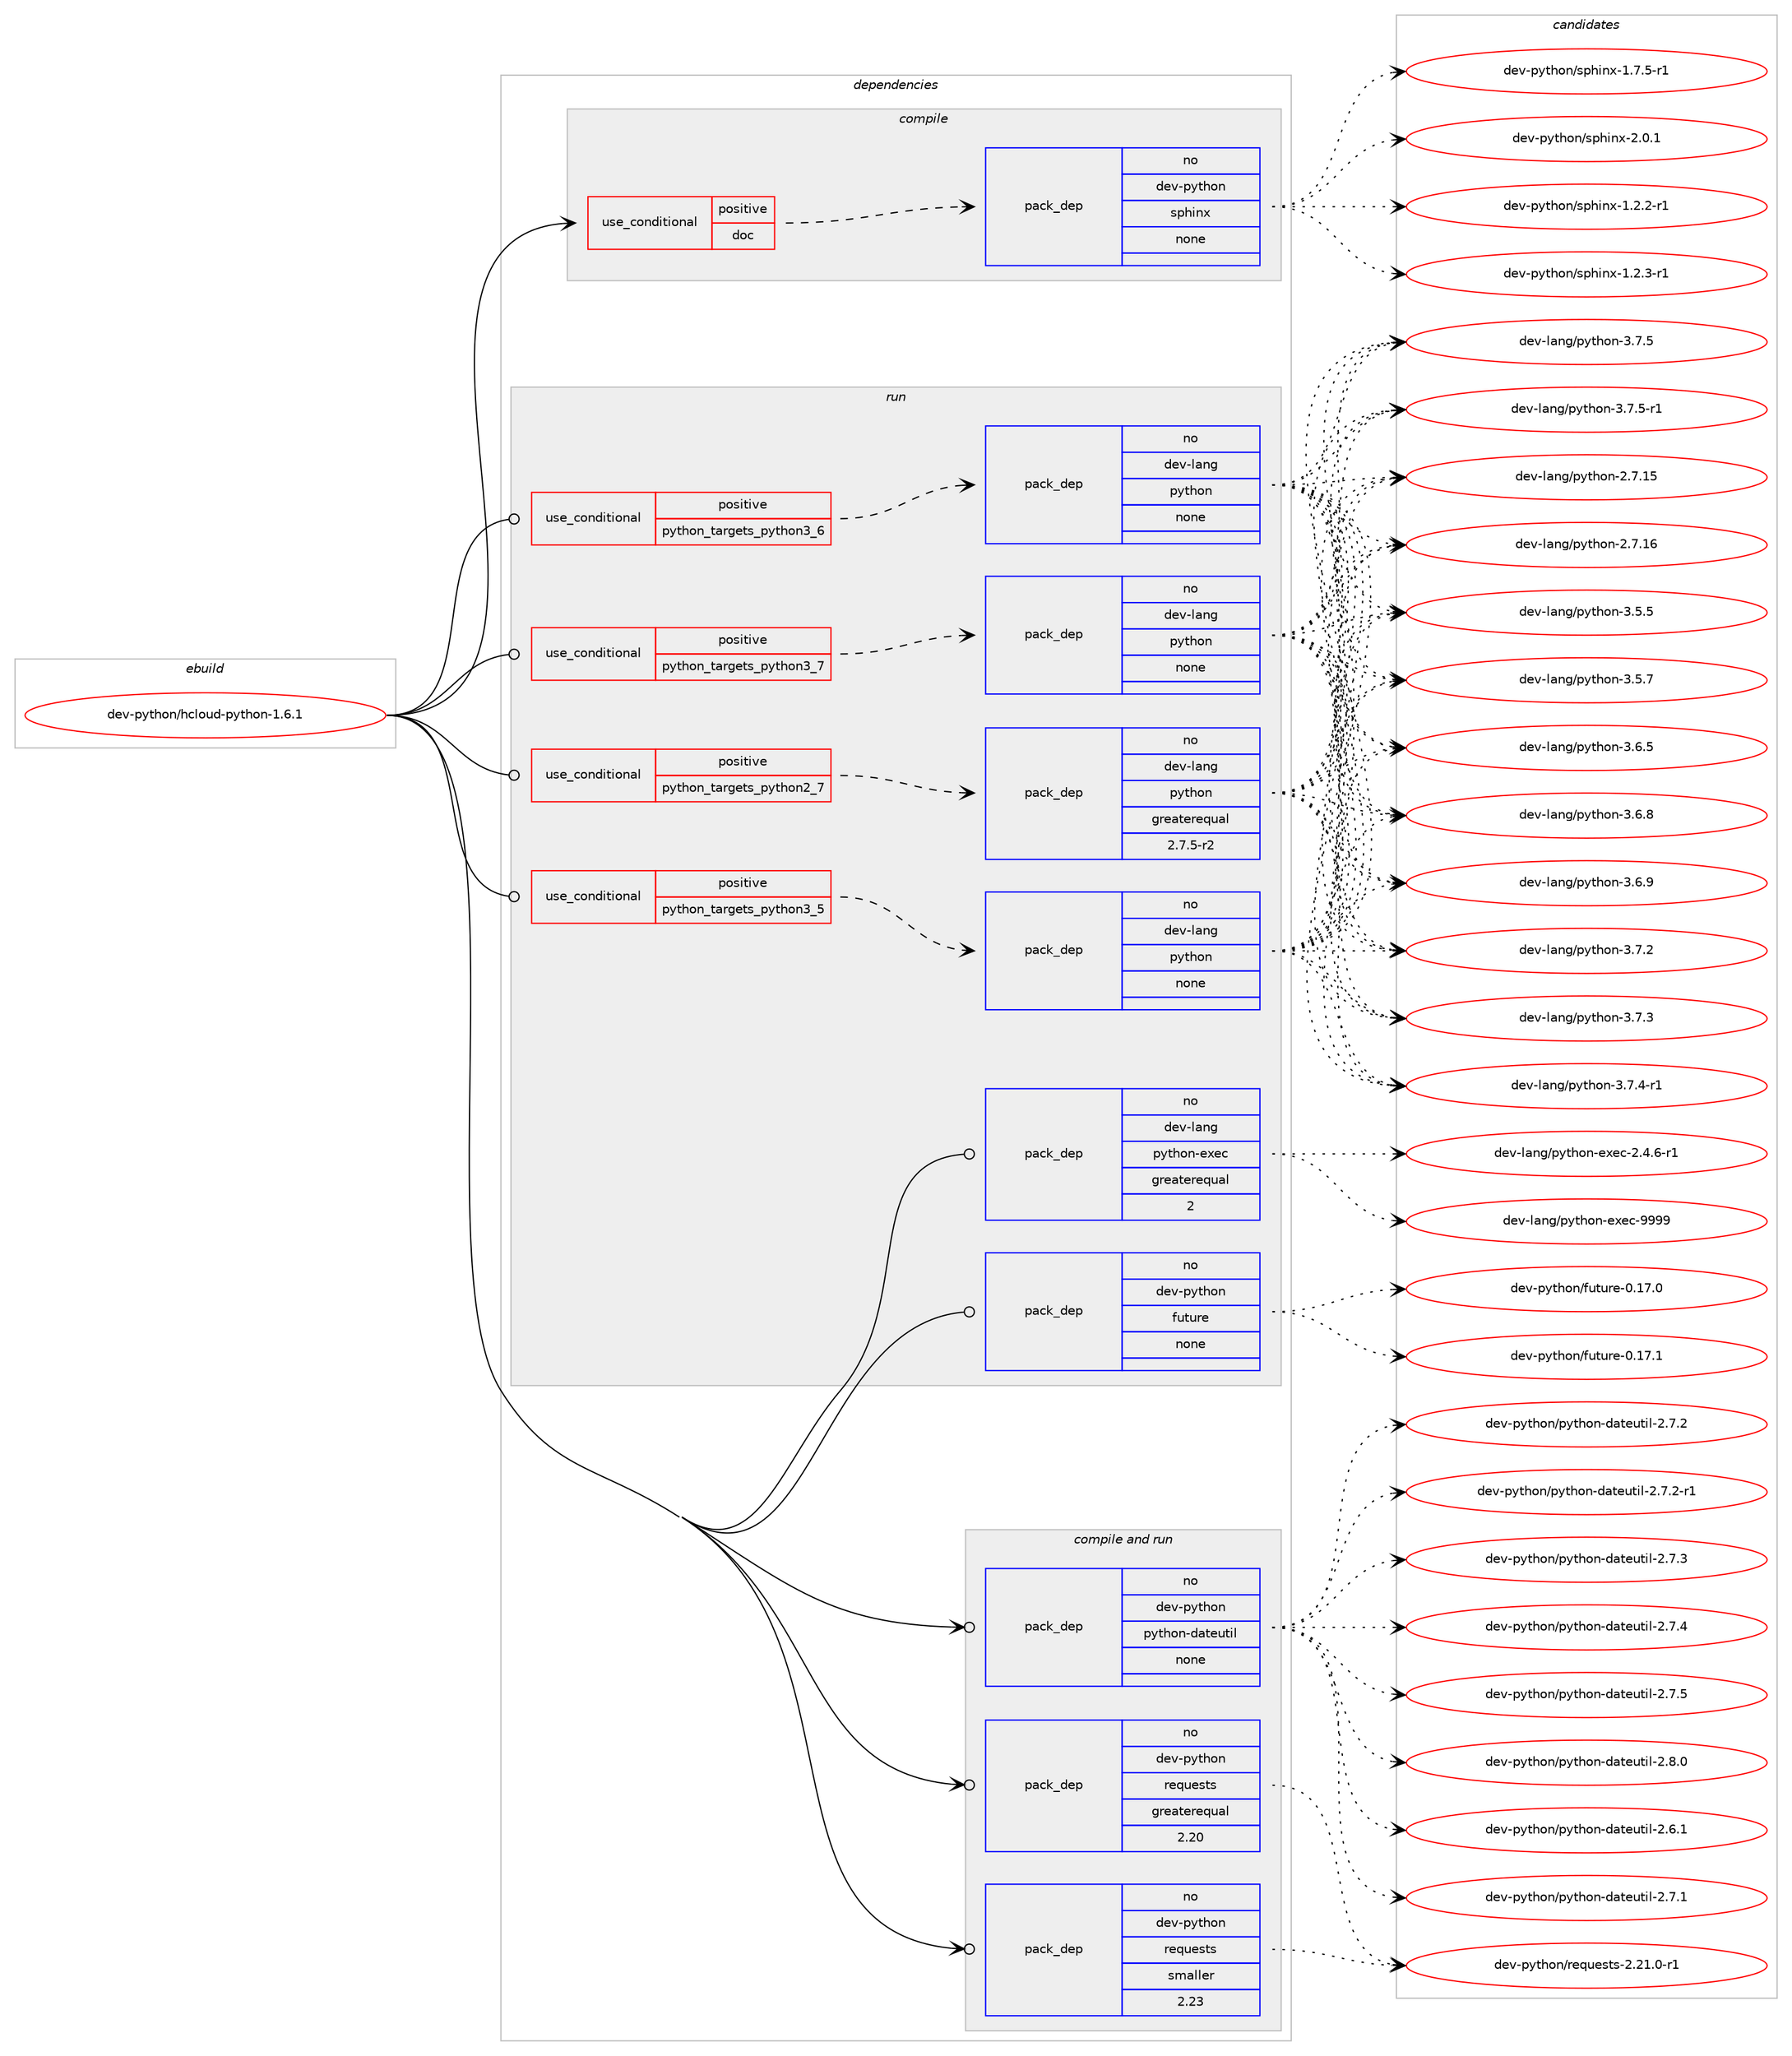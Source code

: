 digraph prolog {

# *************
# Graph options
# *************

newrank=true;
concentrate=true;
compound=true;
graph [rankdir=LR,fontname=Helvetica,fontsize=10,ranksep=1.5];#, ranksep=2.5, nodesep=0.2];
edge  [arrowhead=vee];
node  [fontname=Helvetica,fontsize=10];

# **********
# The ebuild
# **********

subgraph cluster_leftcol {
color=gray;
rank=same;
label=<<i>ebuild</i>>;
id [label="dev-python/hcloud-python-1.6.1", color=red, width=4, href="../dev-python/hcloud-python-1.6.1.svg"];
}

# ****************
# The dependencies
# ****************

subgraph cluster_midcol {
color=gray;
label=<<i>dependencies</i>>;
subgraph cluster_compile {
fillcolor="#eeeeee";
style=filled;
label=<<i>compile</i>>;
subgraph cond140435 {
dependency608268 [label=<<TABLE BORDER="0" CELLBORDER="1" CELLSPACING="0" CELLPADDING="4"><TR><TD ROWSPAN="3" CELLPADDING="10">use_conditional</TD></TR><TR><TD>positive</TD></TR><TR><TD>doc</TD></TR></TABLE>>, shape=none, color=red];
subgraph pack456034 {
dependency608269 [label=<<TABLE BORDER="0" CELLBORDER="1" CELLSPACING="0" CELLPADDING="4" WIDTH="220"><TR><TD ROWSPAN="6" CELLPADDING="30">pack_dep</TD></TR><TR><TD WIDTH="110">no</TD></TR><TR><TD>dev-python</TD></TR><TR><TD>sphinx</TD></TR><TR><TD>none</TD></TR><TR><TD></TD></TR></TABLE>>, shape=none, color=blue];
}
dependency608268:e -> dependency608269:w [weight=20,style="dashed",arrowhead="vee"];
}
id:e -> dependency608268:w [weight=20,style="solid",arrowhead="vee"];
}
subgraph cluster_compileandrun {
fillcolor="#eeeeee";
style=filled;
label=<<i>compile and run</i>>;
subgraph pack456035 {
dependency608270 [label=<<TABLE BORDER="0" CELLBORDER="1" CELLSPACING="0" CELLPADDING="4" WIDTH="220"><TR><TD ROWSPAN="6" CELLPADDING="30">pack_dep</TD></TR><TR><TD WIDTH="110">no</TD></TR><TR><TD>dev-python</TD></TR><TR><TD>python-dateutil</TD></TR><TR><TD>none</TD></TR><TR><TD></TD></TR></TABLE>>, shape=none, color=blue];
}
id:e -> dependency608270:w [weight=20,style="solid",arrowhead="odotvee"];
subgraph pack456036 {
dependency608271 [label=<<TABLE BORDER="0" CELLBORDER="1" CELLSPACING="0" CELLPADDING="4" WIDTH="220"><TR><TD ROWSPAN="6" CELLPADDING="30">pack_dep</TD></TR><TR><TD WIDTH="110">no</TD></TR><TR><TD>dev-python</TD></TR><TR><TD>requests</TD></TR><TR><TD>greaterequal</TD></TR><TR><TD>2.20</TD></TR></TABLE>>, shape=none, color=blue];
}
id:e -> dependency608271:w [weight=20,style="solid",arrowhead="odotvee"];
subgraph pack456037 {
dependency608272 [label=<<TABLE BORDER="0" CELLBORDER="1" CELLSPACING="0" CELLPADDING="4" WIDTH="220"><TR><TD ROWSPAN="6" CELLPADDING="30">pack_dep</TD></TR><TR><TD WIDTH="110">no</TD></TR><TR><TD>dev-python</TD></TR><TR><TD>requests</TD></TR><TR><TD>smaller</TD></TR><TR><TD>2.23</TD></TR></TABLE>>, shape=none, color=blue];
}
id:e -> dependency608272:w [weight=20,style="solid",arrowhead="odotvee"];
}
subgraph cluster_run {
fillcolor="#eeeeee";
style=filled;
label=<<i>run</i>>;
subgraph cond140436 {
dependency608273 [label=<<TABLE BORDER="0" CELLBORDER="1" CELLSPACING="0" CELLPADDING="4"><TR><TD ROWSPAN="3" CELLPADDING="10">use_conditional</TD></TR><TR><TD>positive</TD></TR><TR><TD>python_targets_python2_7</TD></TR></TABLE>>, shape=none, color=red];
subgraph pack456038 {
dependency608274 [label=<<TABLE BORDER="0" CELLBORDER="1" CELLSPACING="0" CELLPADDING="4" WIDTH="220"><TR><TD ROWSPAN="6" CELLPADDING="30">pack_dep</TD></TR><TR><TD WIDTH="110">no</TD></TR><TR><TD>dev-lang</TD></TR><TR><TD>python</TD></TR><TR><TD>greaterequal</TD></TR><TR><TD>2.7.5-r2</TD></TR></TABLE>>, shape=none, color=blue];
}
dependency608273:e -> dependency608274:w [weight=20,style="dashed",arrowhead="vee"];
}
id:e -> dependency608273:w [weight=20,style="solid",arrowhead="odot"];
subgraph cond140437 {
dependency608275 [label=<<TABLE BORDER="0" CELLBORDER="1" CELLSPACING="0" CELLPADDING="4"><TR><TD ROWSPAN="3" CELLPADDING="10">use_conditional</TD></TR><TR><TD>positive</TD></TR><TR><TD>python_targets_python3_5</TD></TR></TABLE>>, shape=none, color=red];
subgraph pack456039 {
dependency608276 [label=<<TABLE BORDER="0" CELLBORDER="1" CELLSPACING="0" CELLPADDING="4" WIDTH="220"><TR><TD ROWSPAN="6" CELLPADDING="30">pack_dep</TD></TR><TR><TD WIDTH="110">no</TD></TR><TR><TD>dev-lang</TD></TR><TR><TD>python</TD></TR><TR><TD>none</TD></TR><TR><TD></TD></TR></TABLE>>, shape=none, color=blue];
}
dependency608275:e -> dependency608276:w [weight=20,style="dashed",arrowhead="vee"];
}
id:e -> dependency608275:w [weight=20,style="solid",arrowhead="odot"];
subgraph cond140438 {
dependency608277 [label=<<TABLE BORDER="0" CELLBORDER="1" CELLSPACING="0" CELLPADDING="4"><TR><TD ROWSPAN="3" CELLPADDING="10">use_conditional</TD></TR><TR><TD>positive</TD></TR><TR><TD>python_targets_python3_6</TD></TR></TABLE>>, shape=none, color=red];
subgraph pack456040 {
dependency608278 [label=<<TABLE BORDER="0" CELLBORDER="1" CELLSPACING="0" CELLPADDING="4" WIDTH="220"><TR><TD ROWSPAN="6" CELLPADDING="30">pack_dep</TD></TR><TR><TD WIDTH="110">no</TD></TR><TR><TD>dev-lang</TD></TR><TR><TD>python</TD></TR><TR><TD>none</TD></TR><TR><TD></TD></TR></TABLE>>, shape=none, color=blue];
}
dependency608277:e -> dependency608278:w [weight=20,style="dashed",arrowhead="vee"];
}
id:e -> dependency608277:w [weight=20,style="solid",arrowhead="odot"];
subgraph cond140439 {
dependency608279 [label=<<TABLE BORDER="0" CELLBORDER="1" CELLSPACING="0" CELLPADDING="4"><TR><TD ROWSPAN="3" CELLPADDING="10">use_conditional</TD></TR><TR><TD>positive</TD></TR><TR><TD>python_targets_python3_7</TD></TR></TABLE>>, shape=none, color=red];
subgraph pack456041 {
dependency608280 [label=<<TABLE BORDER="0" CELLBORDER="1" CELLSPACING="0" CELLPADDING="4" WIDTH="220"><TR><TD ROWSPAN="6" CELLPADDING="30">pack_dep</TD></TR><TR><TD WIDTH="110">no</TD></TR><TR><TD>dev-lang</TD></TR><TR><TD>python</TD></TR><TR><TD>none</TD></TR><TR><TD></TD></TR></TABLE>>, shape=none, color=blue];
}
dependency608279:e -> dependency608280:w [weight=20,style="dashed",arrowhead="vee"];
}
id:e -> dependency608279:w [weight=20,style="solid",arrowhead="odot"];
subgraph pack456042 {
dependency608281 [label=<<TABLE BORDER="0" CELLBORDER="1" CELLSPACING="0" CELLPADDING="4" WIDTH="220"><TR><TD ROWSPAN="6" CELLPADDING="30">pack_dep</TD></TR><TR><TD WIDTH="110">no</TD></TR><TR><TD>dev-lang</TD></TR><TR><TD>python-exec</TD></TR><TR><TD>greaterequal</TD></TR><TR><TD>2</TD></TR></TABLE>>, shape=none, color=blue];
}
id:e -> dependency608281:w [weight=20,style="solid",arrowhead="odot"];
subgraph pack456043 {
dependency608282 [label=<<TABLE BORDER="0" CELLBORDER="1" CELLSPACING="0" CELLPADDING="4" WIDTH="220"><TR><TD ROWSPAN="6" CELLPADDING="30">pack_dep</TD></TR><TR><TD WIDTH="110">no</TD></TR><TR><TD>dev-python</TD></TR><TR><TD>future</TD></TR><TR><TD>none</TD></TR><TR><TD></TD></TR></TABLE>>, shape=none, color=blue];
}
id:e -> dependency608282:w [weight=20,style="solid",arrowhead="odot"];
}
}

# **************
# The candidates
# **************

subgraph cluster_choices {
rank=same;
color=gray;
label=<<i>candidates</i>>;

subgraph choice456034 {
color=black;
nodesep=1;
choice10010111845112121116104111110471151121041051101204549465046504511449 [label="dev-python/sphinx-1.2.2-r1", color=red, width=4,href="../dev-python/sphinx-1.2.2-r1.svg"];
choice10010111845112121116104111110471151121041051101204549465046514511449 [label="dev-python/sphinx-1.2.3-r1", color=red, width=4,href="../dev-python/sphinx-1.2.3-r1.svg"];
choice10010111845112121116104111110471151121041051101204549465546534511449 [label="dev-python/sphinx-1.7.5-r1", color=red, width=4,href="../dev-python/sphinx-1.7.5-r1.svg"];
choice1001011184511212111610411111047115112104105110120455046484649 [label="dev-python/sphinx-2.0.1", color=red, width=4,href="../dev-python/sphinx-2.0.1.svg"];
dependency608269:e -> choice10010111845112121116104111110471151121041051101204549465046504511449:w [style=dotted,weight="100"];
dependency608269:e -> choice10010111845112121116104111110471151121041051101204549465046514511449:w [style=dotted,weight="100"];
dependency608269:e -> choice10010111845112121116104111110471151121041051101204549465546534511449:w [style=dotted,weight="100"];
dependency608269:e -> choice1001011184511212111610411111047115112104105110120455046484649:w [style=dotted,weight="100"];
}
subgraph choice456035 {
color=black;
nodesep=1;
choice10010111845112121116104111110471121211161041111104510097116101117116105108455046544649 [label="dev-python/python-dateutil-2.6.1", color=red, width=4,href="../dev-python/python-dateutil-2.6.1.svg"];
choice10010111845112121116104111110471121211161041111104510097116101117116105108455046554649 [label="dev-python/python-dateutil-2.7.1", color=red, width=4,href="../dev-python/python-dateutil-2.7.1.svg"];
choice10010111845112121116104111110471121211161041111104510097116101117116105108455046554650 [label="dev-python/python-dateutil-2.7.2", color=red, width=4,href="../dev-python/python-dateutil-2.7.2.svg"];
choice100101118451121211161041111104711212111610411111045100971161011171161051084550465546504511449 [label="dev-python/python-dateutil-2.7.2-r1", color=red, width=4,href="../dev-python/python-dateutil-2.7.2-r1.svg"];
choice10010111845112121116104111110471121211161041111104510097116101117116105108455046554651 [label="dev-python/python-dateutil-2.7.3", color=red, width=4,href="../dev-python/python-dateutil-2.7.3.svg"];
choice10010111845112121116104111110471121211161041111104510097116101117116105108455046554652 [label="dev-python/python-dateutil-2.7.4", color=red, width=4,href="../dev-python/python-dateutil-2.7.4.svg"];
choice10010111845112121116104111110471121211161041111104510097116101117116105108455046554653 [label="dev-python/python-dateutil-2.7.5", color=red, width=4,href="../dev-python/python-dateutil-2.7.5.svg"];
choice10010111845112121116104111110471121211161041111104510097116101117116105108455046564648 [label="dev-python/python-dateutil-2.8.0", color=red, width=4,href="../dev-python/python-dateutil-2.8.0.svg"];
dependency608270:e -> choice10010111845112121116104111110471121211161041111104510097116101117116105108455046544649:w [style=dotted,weight="100"];
dependency608270:e -> choice10010111845112121116104111110471121211161041111104510097116101117116105108455046554649:w [style=dotted,weight="100"];
dependency608270:e -> choice10010111845112121116104111110471121211161041111104510097116101117116105108455046554650:w [style=dotted,weight="100"];
dependency608270:e -> choice100101118451121211161041111104711212111610411111045100971161011171161051084550465546504511449:w [style=dotted,weight="100"];
dependency608270:e -> choice10010111845112121116104111110471121211161041111104510097116101117116105108455046554651:w [style=dotted,weight="100"];
dependency608270:e -> choice10010111845112121116104111110471121211161041111104510097116101117116105108455046554652:w [style=dotted,weight="100"];
dependency608270:e -> choice10010111845112121116104111110471121211161041111104510097116101117116105108455046554653:w [style=dotted,weight="100"];
dependency608270:e -> choice10010111845112121116104111110471121211161041111104510097116101117116105108455046564648:w [style=dotted,weight="100"];
}
subgraph choice456036 {
color=black;
nodesep=1;
choice1001011184511212111610411111047114101113117101115116115455046504946484511449 [label="dev-python/requests-2.21.0-r1", color=red, width=4,href="../dev-python/requests-2.21.0-r1.svg"];
dependency608271:e -> choice1001011184511212111610411111047114101113117101115116115455046504946484511449:w [style=dotted,weight="100"];
}
subgraph choice456037 {
color=black;
nodesep=1;
choice1001011184511212111610411111047114101113117101115116115455046504946484511449 [label="dev-python/requests-2.21.0-r1", color=red, width=4,href="../dev-python/requests-2.21.0-r1.svg"];
dependency608272:e -> choice1001011184511212111610411111047114101113117101115116115455046504946484511449:w [style=dotted,weight="100"];
}
subgraph choice456038 {
color=black;
nodesep=1;
choice10010111845108971101034711212111610411111045504655464953 [label="dev-lang/python-2.7.15", color=red, width=4,href="../dev-lang/python-2.7.15.svg"];
choice10010111845108971101034711212111610411111045504655464954 [label="dev-lang/python-2.7.16", color=red, width=4,href="../dev-lang/python-2.7.16.svg"];
choice100101118451089711010347112121116104111110455146534653 [label="dev-lang/python-3.5.5", color=red, width=4,href="../dev-lang/python-3.5.5.svg"];
choice100101118451089711010347112121116104111110455146534655 [label="dev-lang/python-3.5.7", color=red, width=4,href="../dev-lang/python-3.5.7.svg"];
choice100101118451089711010347112121116104111110455146544653 [label="dev-lang/python-3.6.5", color=red, width=4,href="../dev-lang/python-3.6.5.svg"];
choice100101118451089711010347112121116104111110455146544656 [label="dev-lang/python-3.6.8", color=red, width=4,href="../dev-lang/python-3.6.8.svg"];
choice100101118451089711010347112121116104111110455146544657 [label="dev-lang/python-3.6.9", color=red, width=4,href="../dev-lang/python-3.6.9.svg"];
choice100101118451089711010347112121116104111110455146554650 [label="dev-lang/python-3.7.2", color=red, width=4,href="../dev-lang/python-3.7.2.svg"];
choice100101118451089711010347112121116104111110455146554651 [label="dev-lang/python-3.7.3", color=red, width=4,href="../dev-lang/python-3.7.3.svg"];
choice1001011184510897110103471121211161041111104551465546524511449 [label="dev-lang/python-3.7.4-r1", color=red, width=4,href="../dev-lang/python-3.7.4-r1.svg"];
choice100101118451089711010347112121116104111110455146554653 [label="dev-lang/python-3.7.5", color=red, width=4,href="../dev-lang/python-3.7.5.svg"];
choice1001011184510897110103471121211161041111104551465546534511449 [label="dev-lang/python-3.7.5-r1", color=red, width=4,href="../dev-lang/python-3.7.5-r1.svg"];
dependency608274:e -> choice10010111845108971101034711212111610411111045504655464953:w [style=dotted,weight="100"];
dependency608274:e -> choice10010111845108971101034711212111610411111045504655464954:w [style=dotted,weight="100"];
dependency608274:e -> choice100101118451089711010347112121116104111110455146534653:w [style=dotted,weight="100"];
dependency608274:e -> choice100101118451089711010347112121116104111110455146534655:w [style=dotted,weight="100"];
dependency608274:e -> choice100101118451089711010347112121116104111110455146544653:w [style=dotted,weight="100"];
dependency608274:e -> choice100101118451089711010347112121116104111110455146544656:w [style=dotted,weight="100"];
dependency608274:e -> choice100101118451089711010347112121116104111110455146544657:w [style=dotted,weight="100"];
dependency608274:e -> choice100101118451089711010347112121116104111110455146554650:w [style=dotted,weight="100"];
dependency608274:e -> choice100101118451089711010347112121116104111110455146554651:w [style=dotted,weight="100"];
dependency608274:e -> choice1001011184510897110103471121211161041111104551465546524511449:w [style=dotted,weight="100"];
dependency608274:e -> choice100101118451089711010347112121116104111110455146554653:w [style=dotted,weight="100"];
dependency608274:e -> choice1001011184510897110103471121211161041111104551465546534511449:w [style=dotted,weight="100"];
}
subgraph choice456039 {
color=black;
nodesep=1;
choice10010111845108971101034711212111610411111045504655464953 [label="dev-lang/python-2.7.15", color=red, width=4,href="../dev-lang/python-2.7.15.svg"];
choice10010111845108971101034711212111610411111045504655464954 [label="dev-lang/python-2.7.16", color=red, width=4,href="../dev-lang/python-2.7.16.svg"];
choice100101118451089711010347112121116104111110455146534653 [label="dev-lang/python-3.5.5", color=red, width=4,href="../dev-lang/python-3.5.5.svg"];
choice100101118451089711010347112121116104111110455146534655 [label="dev-lang/python-3.5.7", color=red, width=4,href="../dev-lang/python-3.5.7.svg"];
choice100101118451089711010347112121116104111110455146544653 [label="dev-lang/python-3.6.5", color=red, width=4,href="../dev-lang/python-3.6.5.svg"];
choice100101118451089711010347112121116104111110455146544656 [label="dev-lang/python-3.6.8", color=red, width=4,href="../dev-lang/python-3.6.8.svg"];
choice100101118451089711010347112121116104111110455146544657 [label="dev-lang/python-3.6.9", color=red, width=4,href="../dev-lang/python-3.6.9.svg"];
choice100101118451089711010347112121116104111110455146554650 [label="dev-lang/python-3.7.2", color=red, width=4,href="../dev-lang/python-3.7.2.svg"];
choice100101118451089711010347112121116104111110455146554651 [label="dev-lang/python-3.7.3", color=red, width=4,href="../dev-lang/python-3.7.3.svg"];
choice1001011184510897110103471121211161041111104551465546524511449 [label="dev-lang/python-3.7.4-r1", color=red, width=4,href="../dev-lang/python-3.7.4-r1.svg"];
choice100101118451089711010347112121116104111110455146554653 [label="dev-lang/python-3.7.5", color=red, width=4,href="../dev-lang/python-3.7.5.svg"];
choice1001011184510897110103471121211161041111104551465546534511449 [label="dev-lang/python-3.7.5-r1", color=red, width=4,href="../dev-lang/python-3.7.5-r1.svg"];
dependency608276:e -> choice10010111845108971101034711212111610411111045504655464953:w [style=dotted,weight="100"];
dependency608276:e -> choice10010111845108971101034711212111610411111045504655464954:w [style=dotted,weight="100"];
dependency608276:e -> choice100101118451089711010347112121116104111110455146534653:w [style=dotted,weight="100"];
dependency608276:e -> choice100101118451089711010347112121116104111110455146534655:w [style=dotted,weight="100"];
dependency608276:e -> choice100101118451089711010347112121116104111110455146544653:w [style=dotted,weight="100"];
dependency608276:e -> choice100101118451089711010347112121116104111110455146544656:w [style=dotted,weight="100"];
dependency608276:e -> choice100101118451089711010347112121116104111110455146544657:w [style=dotted,weight="100"];
dependency608276:e -> choice100101118451089711010347112121116104111110455146554650:w [style=dotted,weight="100"];
dependency608276:e -> choice100101118451089711010347112121116104111110455146554651:w [style=dotted,weight="100"];
dependency608276:e -> choice1001011184510897110103471121211161041111104551465546524511449:w [style=dotted,weight="100"];
dependency608276:e -> choice100101118451089711010347112121116104111110455146554653:w [style=dotted,weight="100"];
dependency608276:e -> choice1001011184510897110103471121211161041111104551465546534511449:w [style=dotted,weight="100"];
}
subgraph choice456040 {
color=black;
nodesep=1;
choice10010111845108971101034711212111610411111045504655464953 [label="dev-lang/python-2.7.15", color=red, width=4,href="../dev-lang/python-2.7.15.svg"];
choice10010111845108971101034711212111610411111045504655464954 [label="dev-lang/python-2.7.16", color=red, width=4,href="../dev-lang/python-2.7.16.svg"];
choice100101118451089711010347112121116104111110455146534653 [label="dev-lang/python-3.5.5", color=red, width=4,href="../dev-lang/python-3.5.5.svg"];
choice100101118451089711010347112121116104111110455146534655 [label="dev-lang/python-3.5.7", color=red, width=4,href="../dev-lang/python-3.5.7.svg"];
choice100101118451089711010347112121116104111110455146544653 [label="dev-lang/python-3.6.5", color=red, width=4,href="../dev-lang/python-3.6.5.svg"];
choice100101118451089711010347112121116104111110455146544656 [label="dev-lang/python-3.6.8", color=red, width=4,href="../dev-lang/python-3.6.8.svg"];
choice100101118451089711010347112121116104111110455146544657 [label="dev-lang/python-3.6.9", color=red, width=4,href="../dev-lang/python-3.6.9.svg"];
choice100101118451089711010347112121116104111110455146554650 [label="dev-lang/python-3.7.2", color=red, width=4,href="../dev-lang/python-3.7.2.svg"];
choice100101118451089711010347112121116104111110455146554651 [label="dev-lang/python-3.7.3", color=red, width=4,href="../dev-lang/python-3.7.3.svg"];
choice1001011184510897110103471121211161041111104551465546524511449 [label="dev-lang/python-3.7.4-r1", color=red, width=4,href="../dev-lang/python-3.7.4-r1.svg"];
choice100101118451089711010347112121116104111110455146554653 [label="dev-lang/python-3.7.5", color=red, width=4,href="../dev-lang/python-3.7.5.svg"];
choice1001011184510897110103471121211161041111104551465546534511449 [label="dev-lang/python-3.7.5-r1", color=red, width=4,href="../dev-lang/python-3.7.5-r1.svg"];
dependency608278:e -> choice10010111845108971101034711212111610411111045504655464953:w [style=dotted,weight="100"];
dependency608278:e -> choice10010111845108971101034711212111610411111045504655464954:w [style=dotted,weight="100"];
dependency608278:e -> choice100101118451089711010347112121116104111110455146534653:w [style=dotted,weight="100"];
dependency608278:e -> choice100101118451089711010347112121116104111110455146534655:w [style=dotted,weight="100"];
dependency608278:e -> choice100101118451089711010347112121116104111110455146544653:w [style=dotted,weight="100"];
dependency608278:e -> choice100101118451089711010347112121116104111110455146544656:w [style=dotted,weight="100"];
dependency608278:e -> choice100101118451089711010347112121116104111110455146544657:w [style=dotted,weight="100"];
dependency608278:e -> choice100101118451089711010347112121116104111110455146554650:w [style=dotted,weight="100"];
dependency608278:e -> choice100101118451089711010347112121116104111110455146554651:w [style=dotted,weight="100"];
dependency608278:e -> choice1001011184510897110103471121211161041111104551465546524511449:w [style=dotted,weight="100"];
dependency608278:e -> choice100101118451089711010347112121116104111110455146554653:w [style=dotted,weight="100"];
dependency608278:e -> choice1001011184510897110103471121211161041111104551465546534511449:w [style=dotted,weight="100"];
}
subgraph choice456041 {
color=black;
nodesep=1;
choice10010111845108971101034711212111610411111045504655464953 [label="dev-lang/python-2.7.15", color=red, width=4,href="../dev-lang/python-2.7.15.svg"];
choice10010111845108971101034711212111610411111045504655464954 [label="dev-lang/python-2.7.16", color=red, width=4,href="../dev-lang/python-2.7.16.svg"];
choice100101118451089711010347112121116104111110455146534653 [label="dev-lang/python-3.5.5", color=red, width=4,href="../dev-lang/python-3.5.5.svg"];
choice100101118451089711010347112121116104111110455146534655 [label="dev-lang/python-3.5.7", color=red, width=4,href="../dev-lang/python-3.5.7.svg"];
choice100101118451089711010347112121116104111110455146544653 [label="dev-lang/python-3.6.5", color=red, width=4,href="../dev-lang/python-3.6.5.svg"];
choice100101118451089711010347112121116104111110455146544656 [label="dev-lang/python-3.6.8", color=red, width=4,href="../dev-lang/python-3.6.8.svg"];
choice100101118451089711010347112121116104111110455146544657 [label="dev-lang/python-3.6.9", color=red, width=4,href="../dev-lang/python-3.6.9.svg"];
choice100101118451089711010347112121116104111110455146554650 [label="dev-lang/python-3.7.2", color=red, width=4,href="../dev-lang/python-3.7.2.svg"];
choice100101118451089711010347112121116104111110455146554651 [label="dev-lang/python-3.7.3", color=red, width=4,href="../dev-lang/python-3.7.3.svg"];
choice1001011184510897110103471121211161041111104551465546524511449 [label="dev-lang/python-3.7.4-r1", color=red, width=4,href="../dev-lang/python-3.7.4-r1.svg"];
choice100101118451089711010347112121116104111110455146554653 [label="dev-lang/python-3.7.5", color=red, width=4,href="../dev-lang/python-3.7.5.svg"];
choice1001011184510897110103471121211161041111104551465546534511449 [label="dev-lang/python-3.7.5-r1", color=red, width=4,href="../dev-lang/python-3.7.5-r1.svg"];
dependency608280:e -> choice10010111845108971101034711212111610411111045504655464953:w [style=dotted,weight="100"];
dependency608280:e -> choice10010111845108971101034711212111610411111045504655464954:w [style=dotted,weight="100"];
dependency608280:e -> choice100101118451089711010347112121116104111110455146534653:w [style=dotted,weight="100"];
dependency608280:e -> choice100101118451089711010347112121116104111110455146534655:w [style=dotted,weight="100"];
dependency608280:e -> choice100101118451089711010347112121116104111110455146544653:w [style=dotted,weight="100"];
dependency608280:e -> choice100101118451089711010347112121116104111110455146544656:w [style=dotted,weight="100"];
dependency608280:e -> choice100101118451089711010347112121116104111110455146544657:w [style=dotted,weight="100"];
dependency608280:e -> choice100101118451089711010347112121116104111110455146554650:w [style=dotted,weight="100"];
dependency608280:e -> choice100101118451089711010347112121116104111110455146554651:w [style=dotted,weight="100"];
dependency608280:e -> choice1001011184510897110103471121211161041111104551465546524511449:w [style=dotted,weight="100"];
dependency608280:e -> choice100101118451089711010347112121116104111110455146554653:w [style=dotted,weight="100"];
dependency608280:e -> choice1001011184510897110103471121211161041111104551465546534511449:w [style=dotted,weight="100"];
}
subgraph choice456042 {
color=black;
nodesep=1;
choice10010111845108971101034711212111610411111045101120101994550465246544511449 [label="dev-lang/python-exec-2.4.6-r1", color=red, width=4,href="../dev-lang/python-exec-2.4.6-r1.svg"];
choice10010111845108971101034711212111610411111045101120101994557575757 [label="dev-lang/python-exec-9999", color=red, width=4,href="../dev-lang/python-exec-9999.svg"];
dependency608281:e -> choice10010111845108971101034711212111610411111045101120101994550465246544511449:w [style=dotted,weight="100"];
dependency608281:e -> choice10010111845108971101034711212111610411111045101120101994557575757:w [style=dotted,weight="100"];
}
subgraph choice456043 {
color=black;
nodesep=1;
choice100101118451121211161041111104710211711611711410145484649554648 [label="dev-python/future-0.17.0", color=red, width=4,href="../dev-python/future-0.17.0.svg"];
choice100101118451121211161041111104710211711611711410145484649554649 [label="dev-python/future-0.17.1", color=red, width=4,href="../dev-python/future-0.17.1.svg"];
dependency608282:e -> choice100101118451121211161041111104710211711611711410145484649554648:w [style=dotted,weight="100"];
dependency608282:e -> choice100101118451121211161041111104710211711611711410145484649554649:w [style=dotted,weight="100"];
}
}

}
